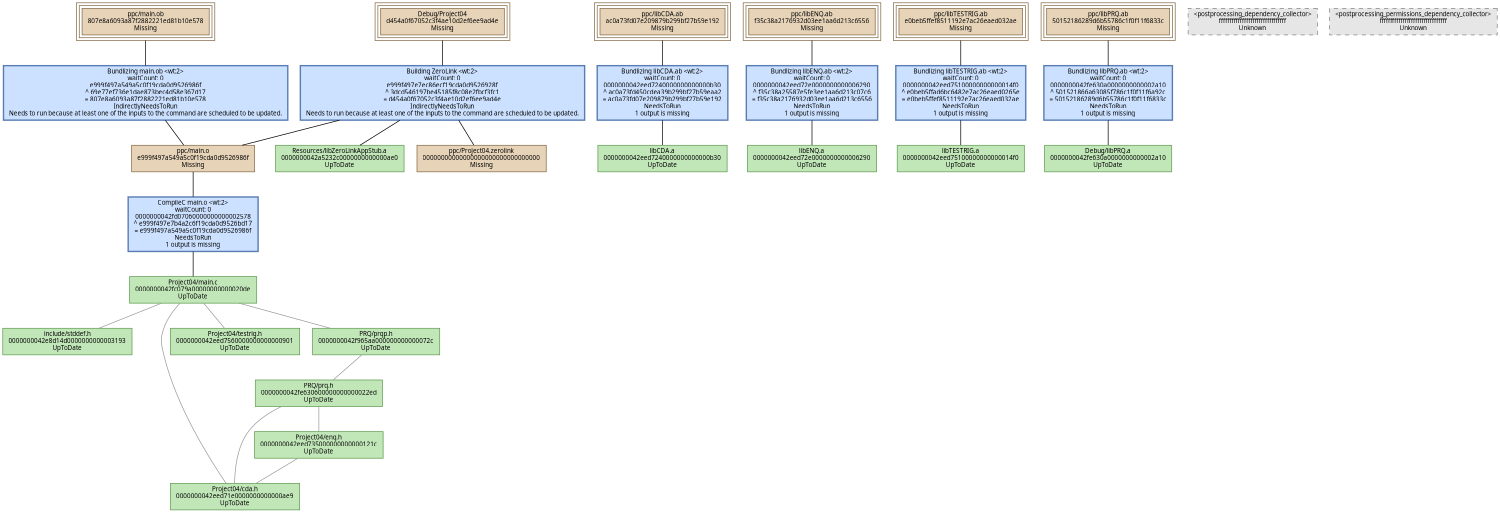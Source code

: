 digraph Project04 {
   size = "10.000000,8.500000";
   concentrate = false;

   node [ shape = box, style = filled, color = "0.3 0.5 0.6", fillcolor = "0.3 0.2 0.9", fontname = "Monaco", fontsize = "9" ];
   n00001 [ label = "Debug/Project04\nd454a0f67052c3f4ae10d2ef6ee9ad4e\nMissing", color = "0.1 0.5 0.5", fillcolor = "0.1 0.2 0.9", peripheries = 3 ];
   n00002 [ label = "ppc/main.o\ne999f497a549a5c0f19cda0d9526986f\nMissing", color = "0.1 0.5 0.5", fillcolor = "0.1 0.2 0.9" ];
   n00003 [ label = "Project04/main.c\n0000000042fc079a00000000000020de\nUpToDate" ];
   n00004 [ label = "ppc/main.ob\n807e8a6093a87f2882221ed81b10e578\nMissing", color = "0.1 0.5 0.5", fillcolor = "0.1 0.2 0.9", peripheries = 3 ];
   n00005 [ label = "Resources/libZeroLinkAppStub.a\n0000000042a5232c0000000000000ae0\nUpToDate" ];
   n00006 [ label = "ppc/libCDA.ab\nac0a73fd07e209879b299bf27b59e192\nMissing", color = "0.1 0.5 0.5", fillcolor = "0.1 0.2 0.9", peripheries = 3 ];
   n00007 [ label = "libCDA.a\n0000000042eed7240000000000000b30\nUpToDate" ];
   n00008 [ label = "ppc/libENQ.ab\nf35c38a2176932d03ee1aa6d213c6556\nMissing", color = "0.1 0.5 0.5", fillcolor = "0.1 0.2 0.9", peripheries = 3 ];
   n00009 [ label = "libENQ.a\n0000000042eed72e0000000000006290\nUpToDate" ];
   n00010 [ label = "ppc/libTESTRIG.ab\ne0beb5ffef8511192e7ac26eaed032ae\nMissing", color = "0.1 0.5 0.5", fillcolor = "0.1 0.2 0.9", peripheries = 3 ];
   n00011 [ label = "libTESTRIG.a\n0000000042eed75100000000000014f0\nUpToDate" ];
   n00012 [ label = "ppc/libPRQ.ab\n50152186289d6b55786c1f0f11f6833c\nMissing", color = "0.1 0.5 0.5", fillcolor = "0.1 0.2 0.9", peripheries = 3 ];
   n00013 [ label = "Debug/libPRQ.a\n0000000042fe630a0000000000002a10\nUpToDate" ];
   n00014 [ label = "ppc/Project04.zerolink\n00000000000000000000000000000000\nMissing", color = "0.1 0.5 0.5", fillcolor = "0.1 0.2 0.9" ];
   n00015 [ label = "<postprocessing_dependency_collector>\nffffffffffffffffffffffffffffffff\nUnknown", color = "0.0 0.0 0.5", fillcolor = "0.0 0.0 0.9", style = "filled,dashed" ];
   n00016 [ label = "<postprocessing_permissions_dependency_collector>\nffffffffffffffffffffffffffffffff\nUnknown", color = "0.0 0.0 0.5", fillcolor = "0.0 0.0 0.9", style = "filled,dashed" ];
   n00017 [ label = "include/stddef.h\n0000000042e8d14d0000000000003193\nUpToDate" ];
   n00018 [ label = "Project04/cda.h\n0000000042eed71e0000000000000ae9\nUpToDate" ];
   n00019 [ label = "Project04/testrig.h\n0000000042eed7560000000000000901\nUpToDate" ];
   n00020 [ label = "PRQ/prqp.h\n0000000042f965aa000000000000072c\nUpToDate" ];
   n00021 [ label = "PRQ/prq.h\n0000000042fe630600000000000022ed\nUpToDate" ];
   n00022 [ label = "Project04/enq.h\n0000000042eed735000000000000121c\nUpToDate" ];

   node [ shape = box, style = "filled,bold", color = "0.7 0.5 0.7", fillcolor = "0.7 0.2 1.0", fontname = "Monaco", fontsize = "9" ];
   c00001 [ label = "CompileC main.o <wt:2>\nwaitCount: 0\n0000000042fd07060000000000002578\n^ e999f497e7b4a2c6f19cda0d9526bd17\n= e999f497a549a5c0f19cda0d9526986f\nNeedsToRun\n1 output is missing", color = "0.6 0.5 0.7", fillcolor = "0.6 0.2 1.0" ];
   c00002 [ label = "Bundlizing main.ob <wt:2>\nwaitCount: 0\ne999f497a549a5c0f19cda0d9526986f\n^ 69e77ef736e1dae873bec4d58e367d17\n= 807e8a6093a87f2882221ed81b10e578\nIndirectlyNeedsToRun\nNeeds to run because at least one of the inputs to the command are scheduled to be updated.", color = "0.6 0.5 0.7", fillcolor = "0.6 0.2 1.0" ];
   c00003 [ label = "Building ZeroLink <wt:2>\nwaitCount: 0\ne999f497e7ec86ecf19cda0d9526928f\n^ 3dcd546197be45185f8c08e2fbcf3fc1\n= d454a0f67052c3f4ae10d2ef6ee9ad4e\nIndirectlyNeedsToRun\nNeeds to run because at least one of the inputs to the command are scheduled to be updated.", color = "0.6 0.5 0.7", fillcolor = "0.6 0.2 1.0" ];
   c00004 [ label = "Bundlizing libCDA.ab <wt:2>\nwaitCount: 0\n0000000042eed7240000000000000b30\n^ ac0a73fd450cdea39b299bf27b59eaa2\n= ac0a73fd07e209879b299bf27b59e192\nNeedsToRun\n1 output is missing", color = "0.6 0.5 0.7", fillcolor = "0.6 0.2 1.0" ];
   c00005 [ label = "Bundlizing libENQ.ab <wt:2>\nwaitCount: 0\n0000000042eed72e0000000000006290\n^ f35c38a25587e5fe3ee1aa6d213c07c6\n= f35c38a2176932d03ee1aa6d213c6556\nNeedsToRun\n1 output is missing", color = "0.6 0.5 0.7", fillcolor = "0.6 0.2 1.0" ];
   c00006 [ label = "Bundlizing libTESTRIG.ab <wt:2>\nwaitCount: 0\n0000000042eed75100000000000014f0\n^ e0beb5ffad6bc6482e7ac26eaed0265e\n= e0beb5ffef8511192e7ac26eaed032ae\nNeedsToRun\n1 output is missing", color = "0.6 0.5 0.7", fillcolor = "0.6 0.2 1.0" ];
   c00007 [ label = "Bundlizing libPRQ.ab <wt:2>\nwaitCount: 0\n0000000042fe630a0000000000002a10\n^ 501521866a63085f786c1f0f11f6a92c\n= 50152186289d6b55786c1f0f11f6833c\nNeedsToRun\n1 output is missing", color = "0.6 0.5 0.7", fillcolor = "0.6 0.2 1.0" ];

   edge [ style = solid, color = black, arrowhead = none, arrowtail = normal ];
   n00001 -> { c00003 };
   n00002 -> { c00001 };
   n00004 -> { c00002 };
   n00006 -> { c00004 };
   n00008 -> { c00005 };
   n00010 -> { c00006 };
   n00012 -> { c00007 };
   c00001 -> { n00003 };
   c00002 -> { n00002 };
   c00003 -> { n00002 n00005 n00014 };
   c00004 -> { n00007 };
   c00005 -> { n00009 };
   c00006 -> { n00011 };
   c00007 -> { n00013 };

   edge [ style = solid, color = gray60, arrowhead = none, arrowtail = normal ];
   n00003 -> { n00017 n00018 n00019 n00020 };
   n00020 -> { n00021 };
   n00021 -> { n00022 n00018 };
   n00022 -> { n00018 };
}
